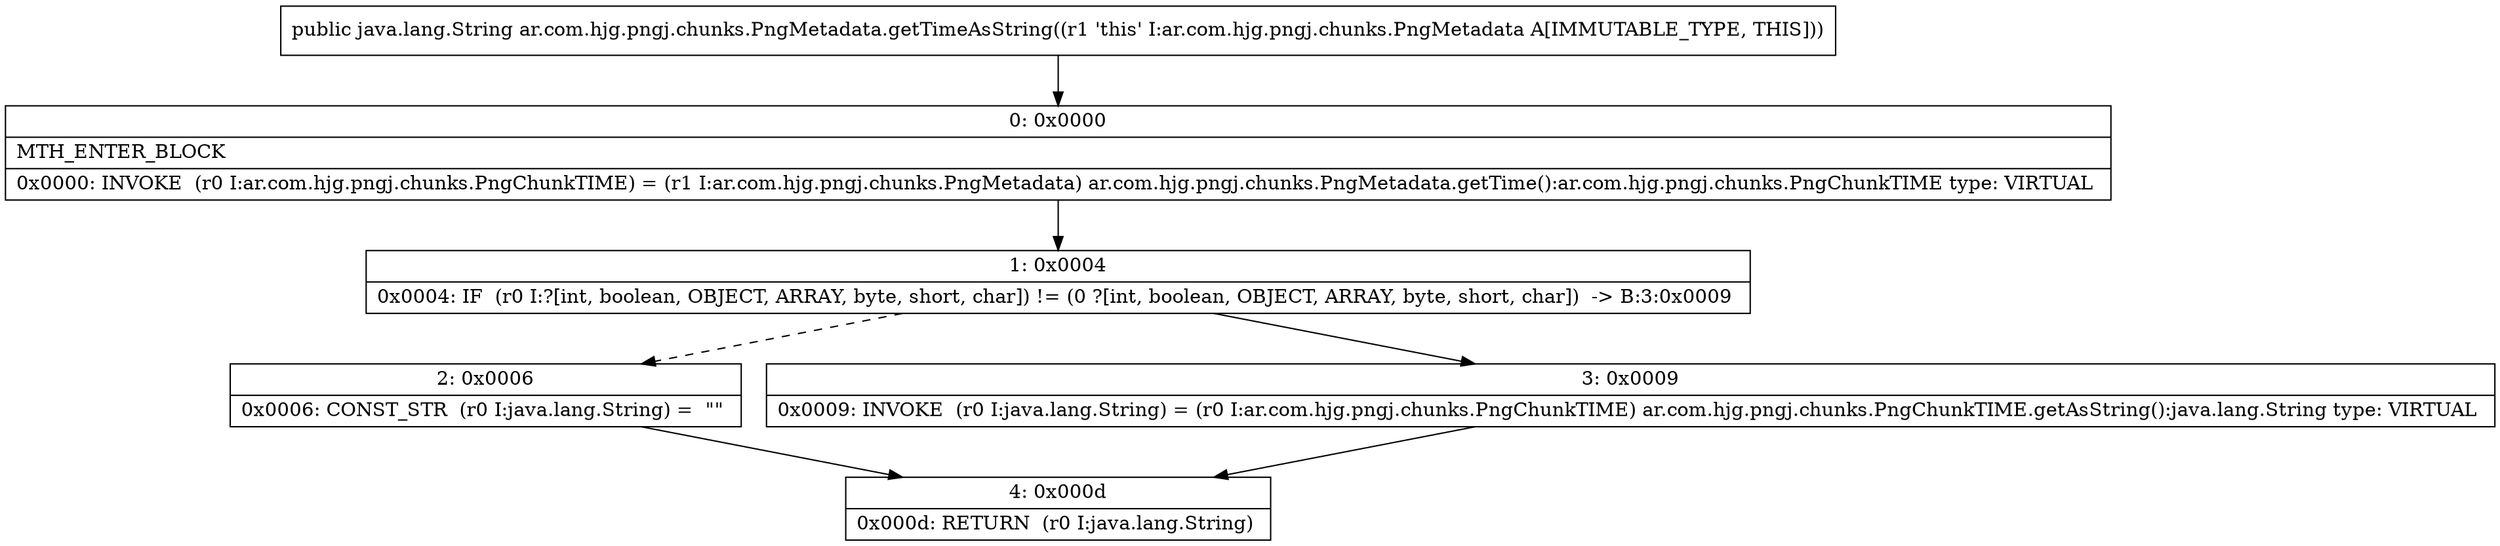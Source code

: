 digraph "CFG forar.com.hjg.pngj.chunks.PngMetadata.getTimeAsString()Ljava\/lang\/String;" {
Node_0 [shape=record,label="{0\:\ 0x0000|MTH_ENTER_BLOCK\l|0x0000: INVOKE  (r0 I:ar.com.hjg.pngj.chunks.PngChunkTIME) = (r1 I:ar.com.hjg.pngj.chunks.PngMetadata) ar.com.hjg.pngj.chunks.PngMetadata.getTime():ar.com.hjg.pngj.chunks.PngChunkTIME type: VIRTUAL \l}"];
Node_1 [shape=record,label="{1\:\ 0x0004|0x0004: IF  (r0 I:?[int, boolean, OBJECT, ARRAY, byte, short, char]) != (0 ?[int, boolean, OBJECT, ARRAY, byte, short, char])  \-\> B:3:0x0009 \l}"];
Node_2 [shape=record,label="{2\:\ 0x0006|0x0006: CONST_STR  (r0 I:java.lang.String) =  \"\" \l}"];
Node_3 [shape=record,label="{3\:\ 0x0009|0x0009: INVOKE  (r0 I:java.lang.String) = (r0 I:ar.com.hjg.pngj.chunks.PngChunkTIME) ar.com.hjg.pngj.chunks.PngChunkTIME.getAsString():java.lang.String type: VIRTUAL \l}"];
Node_4 [shape=record,label="{4\:\ 0x000d|0x000d: RETURN  (r0 I:java.lang.String) \l}"];
MethodNode[shape=record,label="{public java.lang.String ar.com.hjg.pngj.chunks.PngMetadata.getTimeAsString((r1 'this' I:ar.com.hjg.pngj.chunks.PngMetadata A[IMMUTABLE_TYPE, THIS])) }"];
MethodNode -> Node_0;
Node_0 -> Node_1;
Node_1 -> Node_2[style=dashed];
Node_1 -> Node_3;
Node_2 -> Node_4;
Node_3 -> Node_4;
}

